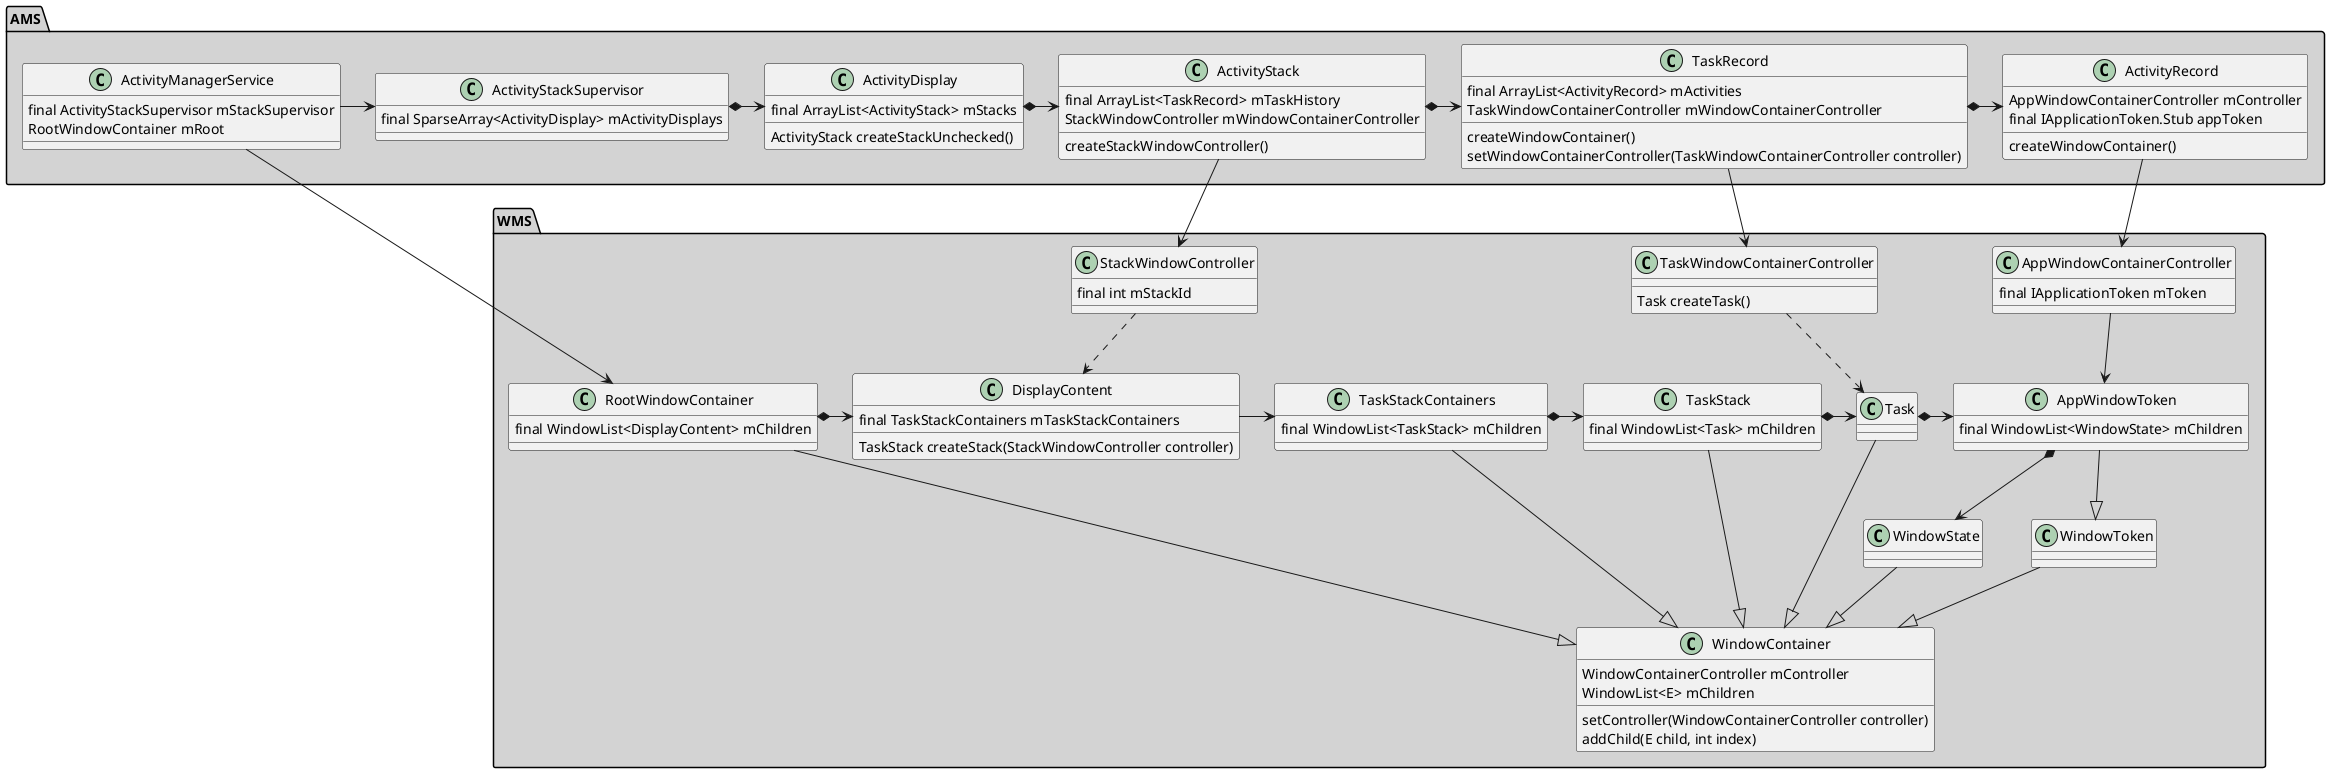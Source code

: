 @startuml


package AMS #LightGray{
class ActivityManagerService {
    final ActivityStackSupervisor mStackSupervisor
    RootWindowContainer mRoot
}

class ActivityStackSupervisor {
    final SparseArray<ActivityDisplay> mActivityDisplays
}


class ActivityDisplay {
    final ArrayList<ActivityStack> mStacks
    ActivityStack createStackUnchecked()
}


class ActivityStack {
    final ArrayList<TaskRecord> mTaskHistory
    StackWindowController mWindowContainerController
    createStackWindowController()
}

class TaskRecord {
    final ArrayList<ActivityRecord> mActivities
    TaskWindowContainerController mWindowContainerController
    createWindowContainer()
    setWindowContainerController(TaskWindowContainerController controller)
}

class ActivityRecord {
    AppWindowContainerController mController
    final IApplicationToken.Stub appToken
    createWindowContainer()
}
}


package WMS #LightGray {
class AppWindowContainerController {
    final IApplicationToken mToken
}

class AppWindowToken {
    final WindowList<WindowState> mChildren
}

class TaskWindowContainerController {
    Task createTask()
}

class WindowState {

}

class StackWindowController {
    final int mStackId
}

class TaskStack {
    final WindowList<Task> mChildren
}

class DisplayContent {
    final TaskStackContainers mTaskStackContainers
    TaskStack createStack(StackWindowController controller)
}

'class WindowContainerController {
'    RootWindowContainer mRoot
'}

class WindowContainer {
    WindowContainerController mController
    WindowList<E> mChildren
    setController(WindowContainerController controller)
    addChild(E child, int index)
}

class Task {

}

class WindowToken {

}

class RootWindowContainer {
    final WindowList<DisplayContent> mChildren
}

class TaskStackContainers {
    final WindowList<TaskStack> mChildren
}
}

ActivityManagerService -right-> ActivityStackSupervisor
ActivityStackSupervisor *-right-> ActivityDisplay
ActivityDisplay *-right-> ActivityStack
ActivityStack *-right-> TaskRecord
TaskRecord *-right-> ActivityRecord



ActivityManagerService -down-> RootWindowContainer
RootWindowContainer --|> WindowContainer
RootWindowContainer *-right-> DisplayContent
ActivityStack --> StackWindowController
'StackWindowController ..> DisplayContent
'StackWindowController -down-|> WindowContainerController
'DisplayContent ..> TaskStack
DisplayContent -right-> TaskStackContainers
TaskStackContainers *-right-> TaskStack
TaskStackContainers --|> WindowContainer
TaskStack --|> WindowContainer
TaskStack *-right-> Task
TaskRecord --> TaskWindowContainerController
'TaskWindowContainerController --> Task
'TaskWindowContainerController --|> WindowContainerController
Task --|> WindowContainer
Task *-right-> AppWindowToken
ActivityRecord --> AppWindowContainerController
'AppWindowContainerController --|> WindowContainerController
AppWindowContainerController --> AppWindowToken
AppWindowToken *-right-> WindowState
AppWindowToken --|> WindowToken
WindowToken --|> WindowContainer
WindowState --|> WindowContainer
StackWindowController ..> DisplayContent
TaskWindowContainerController ..> Task


@enduml